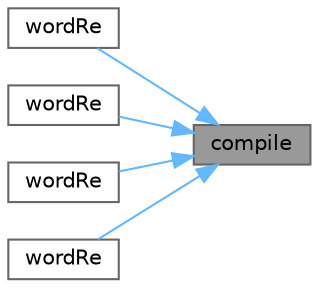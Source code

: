 digraph "compile"
{
 // LATEX_PDF_SIZE
  bgcolor="transparent";
  edge [fontname=Helvetica,fontsize=10,labelfontname=Helvetica,labelfontsize=10];
  node [fontname=Helvetica,fontsize=10,shape=box,height=0.2,width=0.4];
  rankdir="RL";
  Node1 [id="Node000001",label="compile",height=0.2,width=0.4,color="gray40", fillcolor="grey60", style="filled", fontcolor="black",tooltip=" "];
  Node1 -> Node2 [id="edge1_Node000001_Node000002",dir="back",color="steelblue1",style="solid",tooltip=" "];
  Node2 [id="Node000002",label="wordRe",height=0.2,width=0.4,color="grey40", fillcolor="white", style="filled",URL="$classFoam_1_1wordRe.html#ad49ba0cc75c487b95885ee4abd1a180f",tooltip=" "];
  Node1 -> Node3 [id="edge2_Node000001_Node000003",dir="back",color="steelblue1",style="solid",tooltip=" "];
  Node3 [id="Node000003",label="wordRe",height=0.2,width=0.4,color="grey40", fillcolor="white", style="filled",URL="$classFoam_1_1wordRe.html#a2d133605eb7c24fe0b1d7b63855a12be",tooltip=" "];
  Node1 -> Node4 [id="edge3_Node000001_Node000004",dir="back",color="steelblue1",style="solid",tooltip=" "];
  Node4 [id="Node000004",label="wordRe",height=0.2,width=0.4,color="grey40", fillcolor="white", style="filled",URL="$classFoam_1_1wordRe.html#a9df5ffd1529e115d92a4ba7ca1fad6c6",tooltip=" "];
  Node1 -> Node5 [id="edge4_Node000001_Node000005",dir="back",color="steelblue1",style="solid",tooltip=" "];
  Node5 [id="Node000005",label="wordRe",height=0.2,width=0.4,color="grey40", fillcolor="white", style="filled",URL="$classFoam_1_1wordRe.html#a91ca3ff58208828af8b4841a072f9fb5",tooltip=" "];
}
